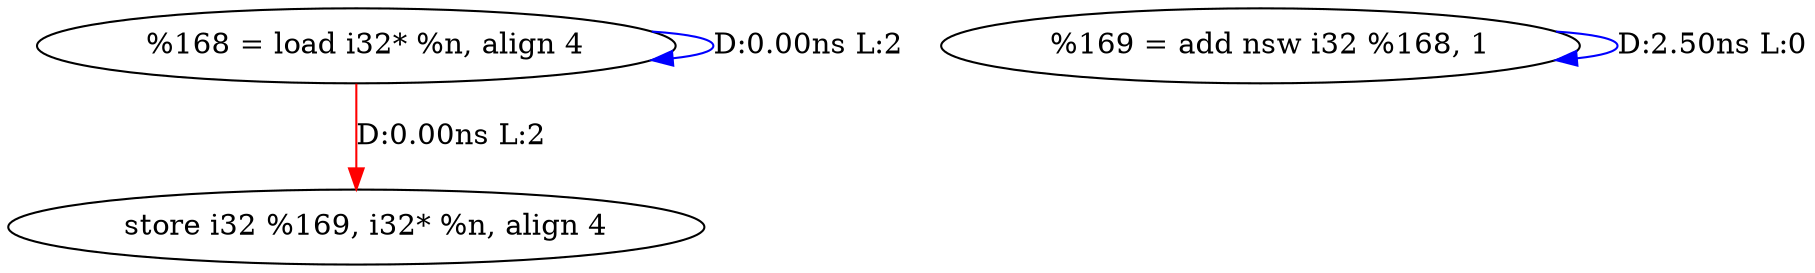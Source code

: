 digraph {
Node0x2d12740[label="  %168 = load i32* %n, align 4"];
Node0x2d12740 -> Node0x2d12740[label="D:0.00ns L:2",color=blue];
Node0x2d12900[label="  store i32 %169, i32* %n, align 4"];
Node0x2d12740 -> Node0x2d12900[label="D:0.00ns L:2",color=red];
Node0x2d12820[label="  %169 = add nsw i32 %168, 1"];
Node0x2d12820 -> Node0x2d12820[label="D:2.50ns L:0",color=blue];
}
